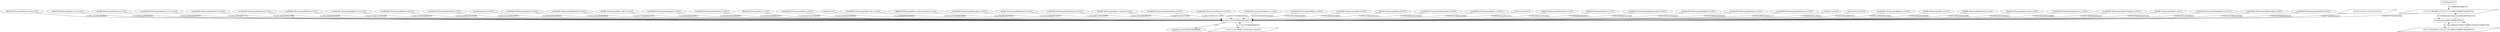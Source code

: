 digraph G {
  652 [ label="/tmp/bdoor [0.031044431260202985]" shape="ellipse" ];
  601 [ label="21343curl [0.031044452826487677]" shape="box" ];
  617 [ label="/lib/x86_64-linux-gnu/libcom_err.so.2 [0.5]" shape="ellipse" ];
  48 [ label="/lib/x86_64-linux-gnu/libnss_nis.so.2 [0.5]" shape="ellipse" ];
  634 [ label="/lib/x86_64-linux-gnu/libcrypt.so.1 [0.5]" shape="ellipse" ];
  608 [ label="/usr/lib/x86_64-linux-gnu/libldap_r-2.4.so.2 [0.5]" shape="ellipse" ];
  622 [ label="/usr/lib/x86_64-linux-gnu/libtasn1.so.6 [0.5]" shape="ellipse" ];
  630 [ label="/usr/lib/x86_64-linux-gnu/libwind.so.0 [0.5]" shape="ellipse" ];
  615 [ label="/usr/lib/x86_64-linux-gnu/libkrb5.so.3 [0.5]" shape="ellipse" ];
  609 [ label="/usr/lib/x86_64-linux-gnu/liblber-2.4.so.2 [0.5]" shape="ellipse" ];
  625 [ label="/usr/lib/x86_64-linux-gnu/libkrb5.so.26 [0.5]" shape="ellipse" ];
  619 [ label="/usr/lib/x86_64-linux-gnu/libsasl2.so.2 [0.5]" shape="ellipse" ];
  640 [ label="/usr/lib/ssl/openssl.cnf [0.5]" shape="ellipse" ];
  602 [ label="/usr/lib/x86_64-linux-gnu/libcurl.so.4 [0.5]" shape="ellipse" ];
  611 [ label="/usr/lib/x86_64-linux-gnu/libgnutls.so.30 [0.5]" shape="ellipse" ];
  50 [ label="/lib/x86_64-linux-gnu/libnss_files.so.2 [0.5]" shape="ellipse" ];
  620 [ label="/usr/lib/x86_64-linux-gnu/libgssapi.so.3 [0.5]" shape="ellipse" ];
  628 [ label="/usr/lib/x86_64-linux-gnu/libroken.so.18 [0.5]" shape="ellipse" ];
  62 [ label="/lib/x86_64-linux-gnu/libz.so.1 [0.5]" shape="ellipse" ];
  606 [ label="/usr/lib/x86_64-linux-gnu/libpsl.so.5 [0.5]" shape="ellipse" ];
  580 [ label="/etc/hosts [0.5]" shape="ellipse" ];
  621 [ label="/usr/lib/x86_64-linux-gnu/libp11-kit.so.0 [0.5]" shape="ellipse" ];
  643 [ label="/lib/x86_64-linux-gnu/libnss_mdns4_minimal.so.2 [0.5]" shape="ellipse" ];
  627 [ label="/usr/lib/x86_64-linux-gnu/libhcrypto.so.4 [0.5]" shape="ellipse" ];
  58 [ label="/lib/x86_64-linux-gnu/libpthread.so.0 [0.5]" shape="ellipse" ];
  610 [ label="/usr/lib/x86_64-linux-gnu/libunistring.so.2 [0.5]" shape="ellipse" ];
  47 [ label="/lib/x86_64-linux-gnu/libnss_compat.so.2 [0.5]" shape="ellipse" ];
  612 [ label="/usr/lib/x86_64-linux-gnu/libhogweed.so.4 [0.5]" shape="ellipse" ];
  613 [ label="/usr/lib/x86_64-linux-gnu/libnettle.so.6 [0.5]" shape="ellipse" ];
  199 [ label="/usr/lib/x86_64-linux-gnu/libssl.so.1.1 [0.5]" shape="ellipse" ];
  604 [ label="/usr/lib/x86_64-linux-gnu/libidn2.so.0 [0.5]" shape="ellipse" ];
  629 [ label="/usr/lib/x86_64-linux-gnu/libffi.so.6 [0.5]" shape="ellipse" ];
  63 [ label="/lib/x86_64-linux-gnu/libm.so.6 [0.5]" shape="ellipse" ];
  624 [ label="/usr/lib/x86_64-linux-gnu/libheimntlm.so.0 [0.5]" shape="ellipse" ];
  626 [ label="/usr/lib/x86_64-linux-gnu/libasn1.so.8 [0.5]" shape="ellipse" ];
  592 [ label="/etc/resolv.conf [0.5]" shape="ellipse" ];
  623 [ label="/lib/x86_64-linux-gnu/libkeyutils.so.1 [0.5]" shape="ellipse" ];
  49 [ label="/lib/x86_64-linux-gnu/libnsl.so.1 [0.5]" shape="ellipse" ];
  607 [ label="/usr/lib/x86_64-linux-gnu/libgssapi_krb5.so.2 [0.5]" shape="ellipse" ];
  633 [ label="/usr/lib/x86_64-linux-gnu/libsqlite3.so.0 [0.5]" shape="ellipse" ];
  605 [ label="/usr/lib/x86_64-linux-gnu/librtmp.so.1 [0.5]" shape="ellipse" ];
  631 [ label="/usr/lib/x86_64-linux-gnu/libheimbase.so.1 [0.5]" shape="ellipse" ];
  642 [ label="/etc/host.conf [0.5]" shape="ellipse" ];
  45 [ label="/etc/nsswitch.conf [0.5]" shape="ellipse" ];
  614 [ label="/usr/lib/x86_64-linux-gnu/libgmp.so.10 [0.5]" shape="ellipse" ];
  43 [ label="/lib/x86_64-linux-gnu/libc.so.6 [0.5]" shape="ellipse" ];
  225 [ label="/lib/x86_64-linux-gnu/libresolv.so.2 [0.5]" shape="ellipse" ];
  644 [ label="/lib/x86_64-linux-gnu/libnss_dns.so.2 [0.5]" shape="ellipse" ];
  151 [ label="/usr/lib/x86_64-linux-gnu/libcrypto.so.1.1 [0.5]" shape="ellipse" ];
  618 [ label="/usr/lib/x86_64-linux-gnu/libkrb5support.so.0 [0.5]" shape="ellipse" ];
  42 [ label="/lib/x86_64-linux-gnu/libdl.so.2 [0.5]" shape="ellipse" ];
  603 [ label="/usr/lib/x86_64-linux-gnu/libnghttp2.so.14 [0.5]" shape="ellipse" ];
  616 [ label="/usr/lib/x86_64-linux-gnu/libk5crypto.so.3 [0.5]" shape="ellipse" ];
  632 [ label="/usr/lib/x86_64-linux-gnu/libhx509.so.5 [0.5]" shape="ellipse" ];
  651 [ label="172.31.71.251:39208->34.229.246.72:80 [0.0]" shape="parallelogram" ];
  648 [ label="127.0.0.1:41331->127.0.0.53:53 [0.5]" shape="parallelogram" ];
  597 [ label="172.31.77.48:39480->172.31.71.251:8080 [0.4989774334597781]" shape="parallelogram" ];
  599 [ label="21342thttpd [0.5]" shape="box" ];
  22 [ label="1042thttpd [0.49897723686907536]" shape="box" ];
  23 [ label="172.31.77.48:39474->172.31.71.251:8080 [0.49896730903858777]" shape="parallelogram" ];
  601 -> 652 [ label="0 1.0" ];
  617 -> 601 [ label="0 0.0011716569379909413" ];
  48 -> 601 [ label="0 9.557943420930649E-4" ];
  634 -> 601 [ label="0 0.0011565554544610973" ];
  608 -> 601 [ label="0 0.00117987985677713" ];
  622 -> 601 [ label="0 0.0011666675958179982" ];
  630 -> 601 [ label="0 0.001159986194264385" ];
  615 -> 601 [ label="0 0.0011732815234581063" ];
  609 -> 601 [ label="0 0.0011790575346443703" ];
  625 -> 601 [ label="0 0.0011640925724535388" ];
  619 -> 601 [ label="0 0.0011691283561596703" ];
  602 -> 601 [ label="0 0.0011927430668098448" ];
  611 -> 601 [ label="0 0.0011774409484251816" ];
  50 -> 601 [ label="0 8.65393640819914E-4" ];
  620 -> 601 [ label="0 0.0011683809539048344" ];
  628 -> 601 [ label="0 0.0011616408880506114" ];
  62 -> 601 [ label="0 0.0011913734017607658" ];
  606 -> 601 [ label="0 0.0011834674432956416" ];
  621 -> 601 [ label="0 0.0011675745064632466" ];
  643 -> 601 [ label="0 6.207690951819791E-4" ];
  580 -> 601 [ label="0 5.204086039612064E-4" ];
  627 -> 601 [ label="0 0.0011624946267321072" ];
  58 -> 601 [ label="0 0.0011899713765273895" ];
  610 -> 601 [ label="0 0.0011782309991681381" ];
  640 -> 601 [ label="0 0.00440029816808645" ];
  47 -> 601 [ label="0 9.660706143317146E-4" ];
  612 -> 601 [ label="0 0.0011765041101114736" ];
  613 -> 601 [ label="0 0.0011757259940989855" ];
  199 -> 601 [ label="0 0.0011824025912932268" ];
  604 -> 601 [ label="0 0.0011861168312215593" ];
  629 -> 601 [ label="0 0.00116085203478467" ];
  63 -> 601 [ label="0 0.001155381976016311" ];
  624 -> 601 [ label="0 0.0011649231061099392" ];
  626 -> 601 [ label="0 0.0011632750051838569" ];
  623 -> 601 [ label="0 0.001165814737613463" ];
  592 -> 601 [ label="0 5.349756121226111E-4" ];
  49 -> 601 [ label="0 9.506644664949887E-4" ];
  607 -> 601 [ label="0 0.001180650670217463" ];
  633 -> 601 [ label="0 0.001157501376442128" ];
  605 -> 601 [ label="0 0.0011848032928208525" ];
  631 -> 601 [ label="0 0.0011590778150461715" ];
  642 -> 601 [ label="0 4.940649376521025E-4" ];
  45 -> 601 [ label="0 9.167392555982877E-4" ];
  614 -> 601 [ label="0 0.0011749505431753002" ];
  43 -> 601 [ label="0 0.001188653960942816" ];
  225 -> 601 [ label="0 0.0011700633661627692" ];
  644 -> 601 [ label="0 6.055419937940958E-4" ];
  151 -> 601 [ label="0 0.0011816232961368986" ];
  618 -> 601 [ label="0 0.0011709049928502518" ];
  42 -> 601 [ label="0 0.0011740619566457358" ];
  603 -> 601 [ label="0 0.001187321018909427" ];
  616 -> 601 [ label="0 0.0011724798710195492" ];
  632 -> 601 [ label="0 0.0011583003899481436" ];
  648 -> 601 [ label="0 4.89173205596141E-6" ];
  651 -> 601 [ label="0 0.9379066508382677" ];
  597 -> 601 [ label="0 0.002172723525623882" ];
  601 -> 651 [ label="0 1.0" ];
  22 -> 597 [ label="0 0.9901960784313726" ];
  599 -> 597 [ label="0 0.00980392156862745" ];
  23 -> 22 [ label="0 0.009708737864077669" ];
  597 -> 22 [ label="0 0.9805825242718447" ];
  23 -> 22 [ label="0 0.009708737864077669" ];
  22 -> 23 [ label="0 1.0" ];
}
